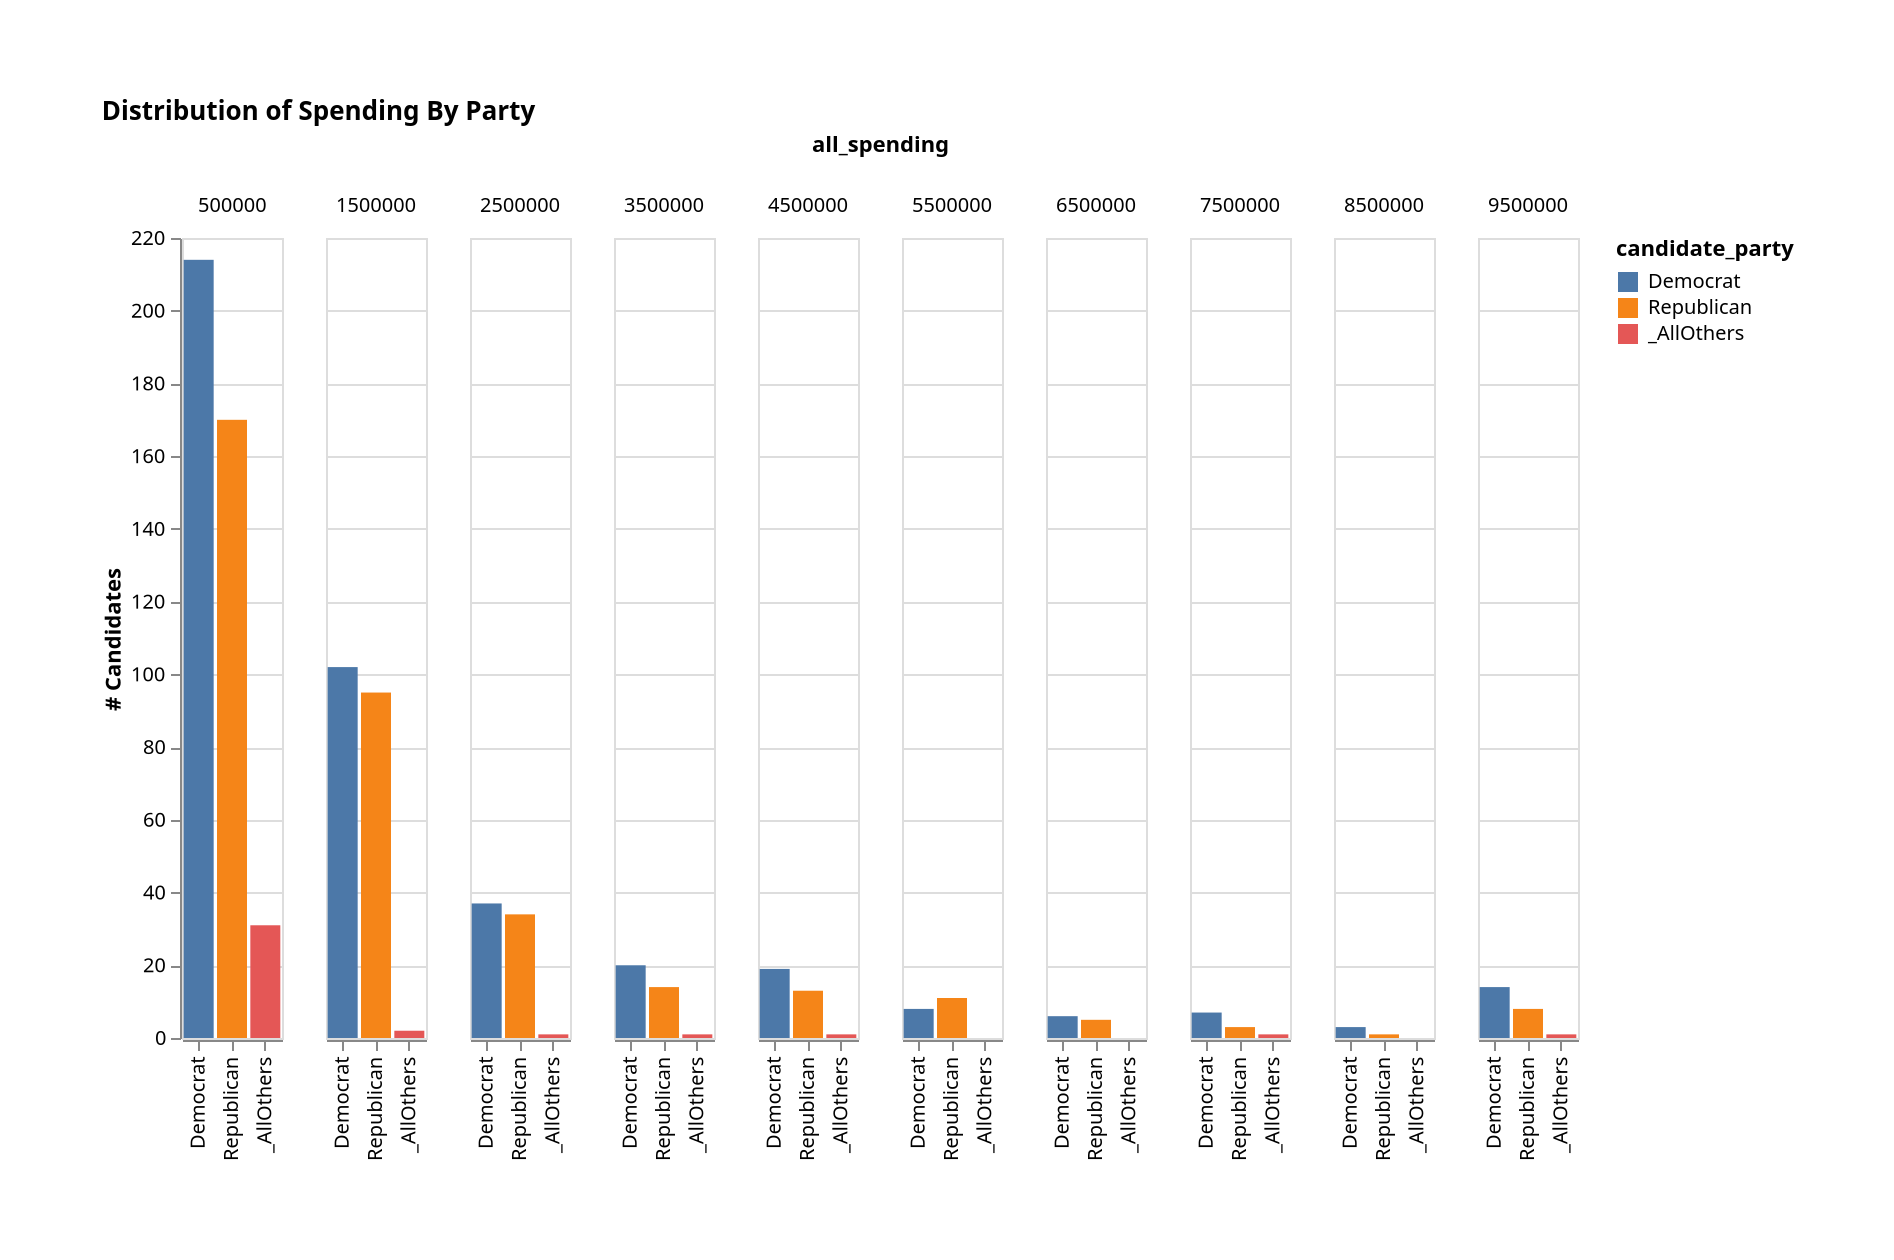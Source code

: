 {
  "config": {
    "view": {
      "height": 400,
      "width": 50
    },
    "padding": 50
  },
  "mark": {
    "binSpacing": 1,
    "type": "bar"
  },
  "data": {
    "values": [
      {
        "candidate_party": "Democrat",
        "all_spending": 500000,
        "count": 214
      },
      {
        "candidate_party": "Democrat",
        "all_spending": 1500000,
        "count": 102
      },
      {
        "candidate_party": "Democrat",
        "all_spending": 2500000,
        "count": 37
      },
      {
        "candidate_party": "Democrat",
        "all_spending": 3500000,
        "count": 20
      },
      {
        "candidate_party": "Democrat",
        "all_spending": 4500000,
        "count": 19
      },
      {
        "candidate_party": "Democrat",
        "all_spending": 5500000,
        "count": 8
      },
      {
        "candidate_party": "Democrat",
        "all_spending": 6500000,
        "count": 6
      },
      {
        "candidate_party": "Democrat",
        "all_spending": 7500000,
        "count": 7
      },
      {
        "candidate_party": "Democrat",
        "all_spending": 8500000,
        "count": 3
      },
      {
        "candidate_party": "Democrat",
        "all_spending": 9500000,
        "count": 14
      },
      {
        "candidate_party": "Republican",
        "all_spending": 500000,
        "count": 170
      },
      {
        "candidate_party": "Republican",
        "all_spending": 1500000,
        "count": 95
      },
      {
        "candidate_party": "Republican",
        "all_spending": 2500000,
        "count": 34
      },
      {
        "candidate_party": "Republican",
        "all_spending": 3500000,
        "count": 14
      },
      {
        "candidate_party": "Republican",
        "all_spending": 4500000,
        "count": 13
      },
      {
        "candidate_party": "Republican",
        "all_spending": 5500000,
        "count": 11
      },
      {
        "candidate_party": "Republican",
        "all_spending": 6500000,
        "count": 5
      },
      {
        "candidate_party": "Republican",
        "all_spending": 7500000,
        "count": 3
      },
      {
        "candidate_party": "Republican",
        "all_spending": 8500000,
        "count": 1
      },
      {
        "candidate_party": "Republican",
        "all_spending": 9500000,
        "count": 8
      },
      {
        "candidate_party": "_AllOthers",
        "all_spending": 500000,
        "count": 31
      },
      {
        "candidate_party": "_AllOthers",
        "all_spending": 1500000,
        "count": 2
      },
      {
        "candidate_party": "_AllOthers",
        "all_spending": 2500000,
        "count": 1
      },
      {
        "candidate_party": "_AllOthers",
        "all_spending": 3500000,
        "count": 1
      },
      {
        "candidate_party": "_AllOthers",
        "all_spending": 4500000,
        "count": 1
      },
      {
        "candidate_party": "_AllOthers",
        "all_spending": 5500000,
        "count": 0
      },
      {
        "candidate_party": "_AllOthers",
        "all_spending": 6500000,
        "count": 0
      },
      {
        "candidate_party": "_AllOthers",
        "all_spending": 7500000,
        "count": 1
      },
      {
        "candidate_party": "_AllOthers",
        "all_spending": 8500000,
        "count": 0
      },
      {
        "candidate_party": "_AllOthers",
        "all_spending": 9500000,
        "count": 1
      }
    ]
  },
  "$schema": "https://vega.github.io/schema/vega-lite/v5.json",
  "title": "Distribution of Spending By Party",
  "encoding": {
    "color": {
      "field": "candidate_party",
      "type": "nominal"
    },
    "x": {
      "field": "candidate_party",
      "type": "nominal",
      "axis": {
        "title": ""
      }
    },
    "column": {
      "field": "all_spending",
      "type": "quantitative"
    },
    "y": {
      "field": "count",
      "type": "quantitative",
      "axis": {
        "title": "# Candidates"
      }
    }
  }
}